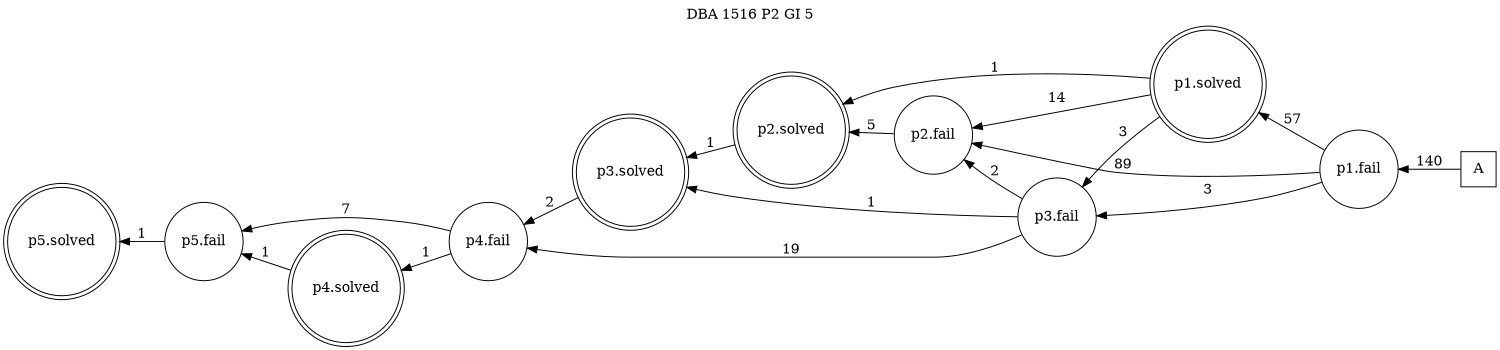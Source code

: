 digraph DBA_1516_P2_GI_5_GOOD {
labelloc="tl"
label= " DBA 1516 P2 GI 5 "
rankdir="RL";
graph [ size=" 10 , 10 !"]

"A" [shape="square" label="A"]
"p1.fail" [shape="circle" label="p1.fail"]
"p2.fail" [shape="circle" label="p2.fail"]
"p1.solved" [shape="doublecircle" label="p1.solved"]
"p3.fail" [shape="circle" label="p3.fail"]
"p4.fail" [shape="circle" label="p4.fail"]
"p5.fail" [shape="circle" label="p5.fail"]
"p2.solved" [shape="doublecircle" label="p2.solved"]
"p3.solved" [shape="doublecircle" label="p3.solved"]
"p4.solved" [shape="doublecircle" label="p4.solved"]
"p5.solved" [shape="doublecircle" label="p5.solved"]
"A" -> "p1.fail" [ label=140]
"p1.fail" -> "p2.fail" [ label=89]
"p1.fail" -> "p1.solved" [ label=57]
"p1.fail" -> "p3.fail" [ label=3]
"p2.fail" -> "p2.solved" [ label=5]
"p1.solved" -> "p2.fail" [ label=14]
"p1.solved" -> "p3.fail" [ label=3]
"p1.solved" -> "p2.solved" [ label=1]
"p3.fail" -> "p2.fail" [ label=2]
"p3.fail" -> "p4.fail" [ label=19]
"p3.fail" -> "p3.solved" [ label=1]
"p4.fail" -> "p5.fail" [ label=7]
"p4.fail" -> "p4.solved" [ label=1]
"p5.fail" -> "p5.solved" [ label=1]
"p2.solved" -> "p3.solved" [ label=1]
"p3.solved" -> "p4.fail" [ label=2]
"p4.solved" -> "p5.fail" [ label=1]
}

